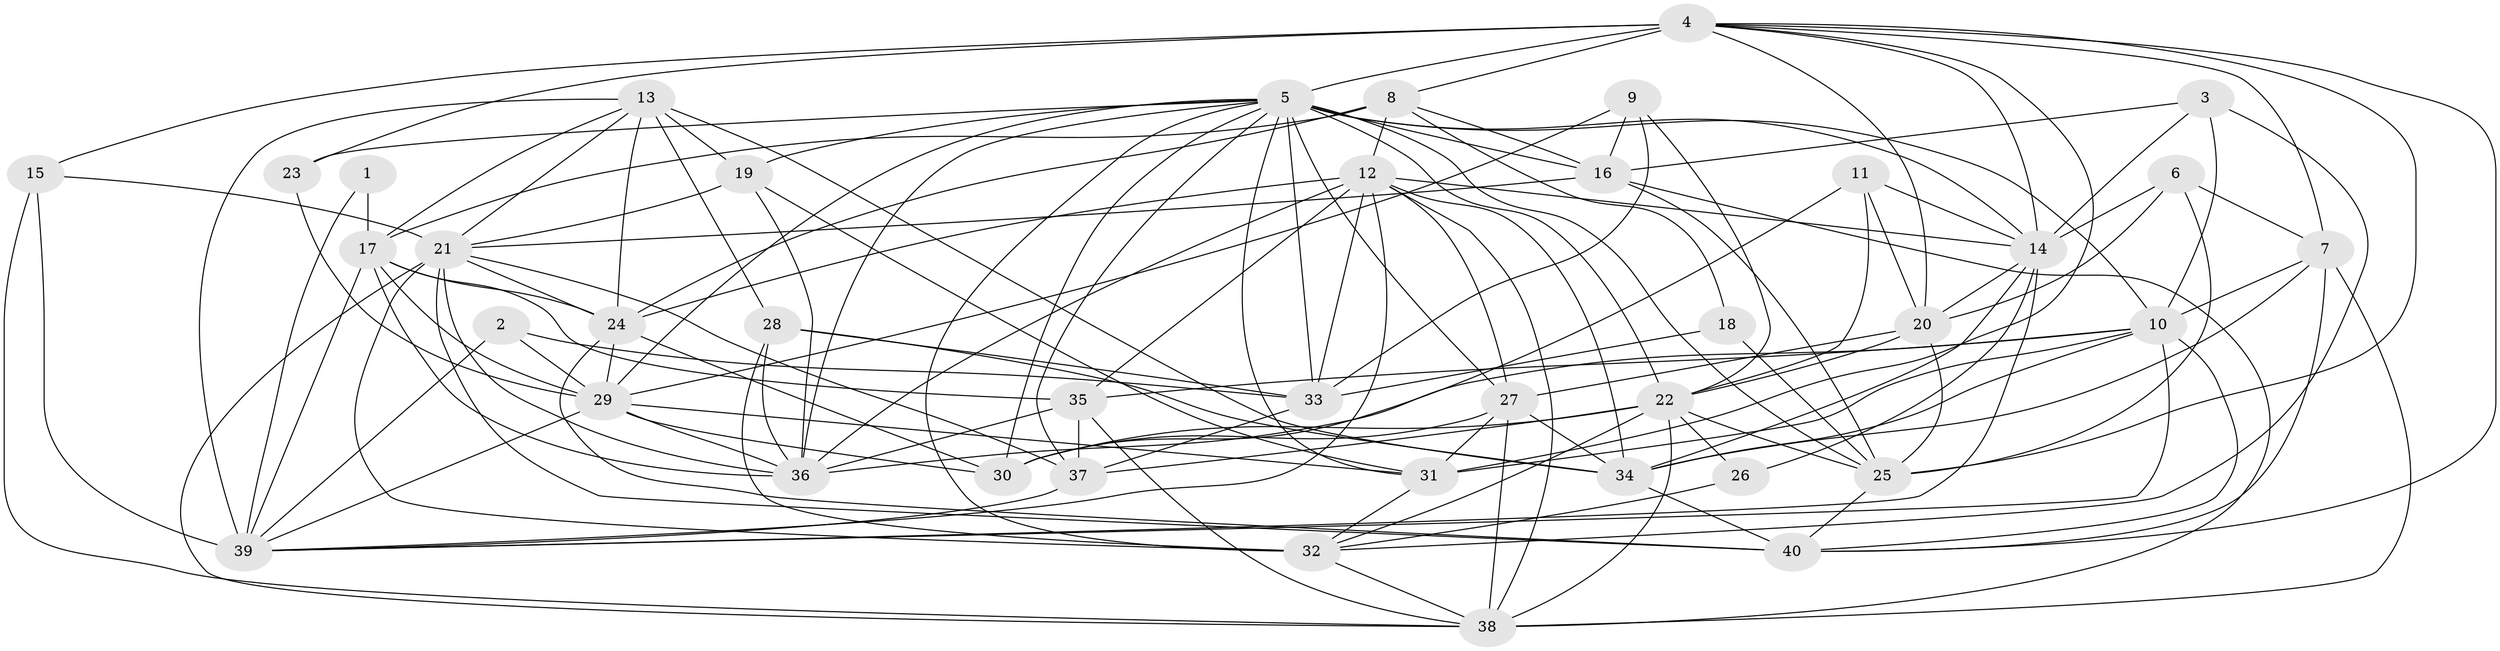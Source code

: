 // original degree distribution, {5: 0.2631578947368421, 3: 0.2556390977443609, 4: 0.22556390977443608, 6: 0.09774436090225563, 2: 0.13533834586466165, 7: 0.022556390977443608}
// Generated by graph-tools (version 1.1) at 2025/37/03/04/25 23:37:15]
// undirected, 40 vertices, 138 edges
graph export_dot {
  node [color=gray90,style=filled];
  1;
  2;
  3;
  4;
  5;
  6;
  7;
  8;
  9;
  10;
  11;
  12;
  13;
  14;
  15;
  16;
  17;
  18;
  19;
  20;
  21;
  22;
  23;
  24;
  25;
  26;
  27;
  28;
  29;
  30;
  31;
  32;
  33;
  34;
  35;
  36;
  37;
  38;
  39;
  40;
  1 -- 17 [weight=2.0];
  1 -- 39 [weight=1.0];
  2 -- 29 [weight=1.0];
  2 -- 33 [weight=2.0];
  2 -- 39 [weight=1.0];
  3 -- 10 [weight=1.0];
  3 -- 14 [weight=1.0];
  3 -- 16 [weight=1.0];
  3 -- 32 [weight=1.0];
  4 -- 5 [weight=2.0];
  4 -- 7 [weight=1.0];
  4 -- 8 [weight=2.0];
  4 -- 14 [weight=1.0];
  4 -- 15 [weight=1.0];
  4 -- 20 [weight=1.0];
  4 -- 23 [weight=1.0];
  4 -- 25 [weight=1.0];
  4 -- 31 [weight=1.0];
  4 -- 40 [weight=1.0];
  5 -- 10 [weight=2.0];
  5 -- 14 [weight=1.0];
  5 -- 16 [weight=1.0];
  5 -- 19 [weight=1.0];
  5 -- 22 [weight=1.0];
  5 -- 23 [weight=1.0];
  5 -- 25 [weight=1.0];
  5 -- 27 [weight=1.0];
  5 -- 29 [weight=1.0];
  5 -- 30 [weight=1.0];
  5 -- 31 [weight=1.0];
  5 -- 32 [weight=1.0];
  5 -- 33 [weight=1.0];
  5 -- 36 [weight=1.0];
  5 -- 37 [weight=1.0];
  6 -- 7 [weight=2.0];
  6 -- 14 [weight=1.0];
  6 -- 20 [weight=1.0];
  6 -- 25 [weight=1.0];
  7 -- 10 [weight=1.0];
  7 -- 34 [weight=1.0];
  7 -- 38 [weight=2.0];
  7 -- 40 [weight=1.0];
  8 -- 12 [weight=1.0];
  8 -- 16 [weight=1.0];
  8 -- 17 [weight=1.0];
  8 -- 18 [weight=1.0];
  8 -- 24 [weight=2.0];
  9 -- 16 [weight=2.0];
  9 -- 22 [weight=1.0];
  9 -- 29 [weight=1.0];
  9 -- 33 [weight=2.0];
  10 -- 31 [weight=1.0];
  10 -- 34 [weight=1.0];
  10 -- 35 [weight=1.0];
  10 -- 36 [weight=1.0];
  10 -- 39 [weight=1.0];
  10 -- 40 [weight=1.0];
  11 -- 14 [weight=3.0];
  11 -- 20 [weight=3.0];
  11 -- 22 [weight=1.0];
  11 -- 30 [weight=1.0];
  12 -- 14 [weight=1.0];
  12 -- 24 [weight=1.0];
  12 -- 27 [weight=1.0];
  12 -- 33 [weight=1.0];
  12 -- 34 [weight=1.0];
  12 -- 35 [weight=1.0];
  12 -- 36 [weight=3.0];
  12 -- 38 [weight=1.0];
  12 -- 39 [weight=1.0];
  13 -- 17 [weight=1.0];
  13 -- 19 [weight=2.0];
  13 -- 21 [weight=1.0];
  13 -- 24 [weight=1.0];
  13 -- 28 [weight=1.0];
  13 -- 34 [weight=2.0];
  13 -- 39 [weight=1.0];
  14 -- 20 [weight=1.0];
  14 -- 26 [weight=1.0];
  14 -- 34 [weight=1.0];
  14 -- 39 [weight=1.0];
  15 -- 21 [weight=1.0];
  15 -- 38 [weight=1.0];
  15 -- 39 [weight=2.0];
  16 -- 21 [weight=1.0];
  16 -- 25 [weight=1.0];
  16 -- 38 [weight=1.0];
  17 -- 24 [weight=1.0];
  17 -- 29 [weight=1.0];
  17 -- 35 [weight=1.0];
  17 -- 36 [weight=1.0];
  17 -- 39 [weight=1.0];
  18 -- 25 [weight=1.0];
  18 -- 33 [weight=1.0];
  19 -- 21 [weight=1.0];
  19 -- 31 [weight=1.0];
  19 -- 36 [weight=1.0];
  20 -- 22 [weight=2.0];
  20 -- 25 [weight=1.0];
  20 -- 27 [weight=1.0];
  21 -- 24 [weight=2.0];
  21 -- 32 [weight=3.0];
  21 -- 36 [weight=1.0];
  21 -- 37 [weight=1.0];
  21 -- 38 [weight=1.0];
  21 -- 40 [weight=2.0];
  22 -- 25 [weight=1.0];
  22 -- 26 [weight=1.0];
  22 -- 30 [weight=2.0];
  22 -- 32 [weight=1.0];
  22 -- 37 [weight=1.0];
  22 -- 38 [weight=1.0];
  23 -- 29 [weight=1.0];
  24 -- 29 [weight=2.0];
  24 -- 30 [weight=1.0];
  24 -- 40 [weight=1.0];
  25 -- 40 [weight=1.0];
  26 -- 32 [weight=1.0];
  27 -- 30 [weight=1.0];
  27 -- 31 [weight=1.0];
  27 -- 34 [weight=1.0];
  27 -- 38 [weight=2.0];
  28 -- 32 [weight=1.0];
  28 -- 33 [weight=1.0];
  28 -- 34 [weight=1.0];
  28 -- 36 [weight=2.0];
  29 -- 30 [weight=1.0];
  29 -- 31 [weight=1.0];
  29 -- 36 [weight=1.0];
  29 -- 39 [weight=1.0];
  31 -- 32 [weight=1.0];
  32 -- 38 [weight=1.0];
  33 -- 37 [weight=1.0];
  34 -- 40 [weight=1.0];
  35 -- 36 [weight=1.0];
  35 -- 37 [weight=1.0];
  35 -- 38 [weight=1.0];
  37 -- 39 [weight=1.0];
}
